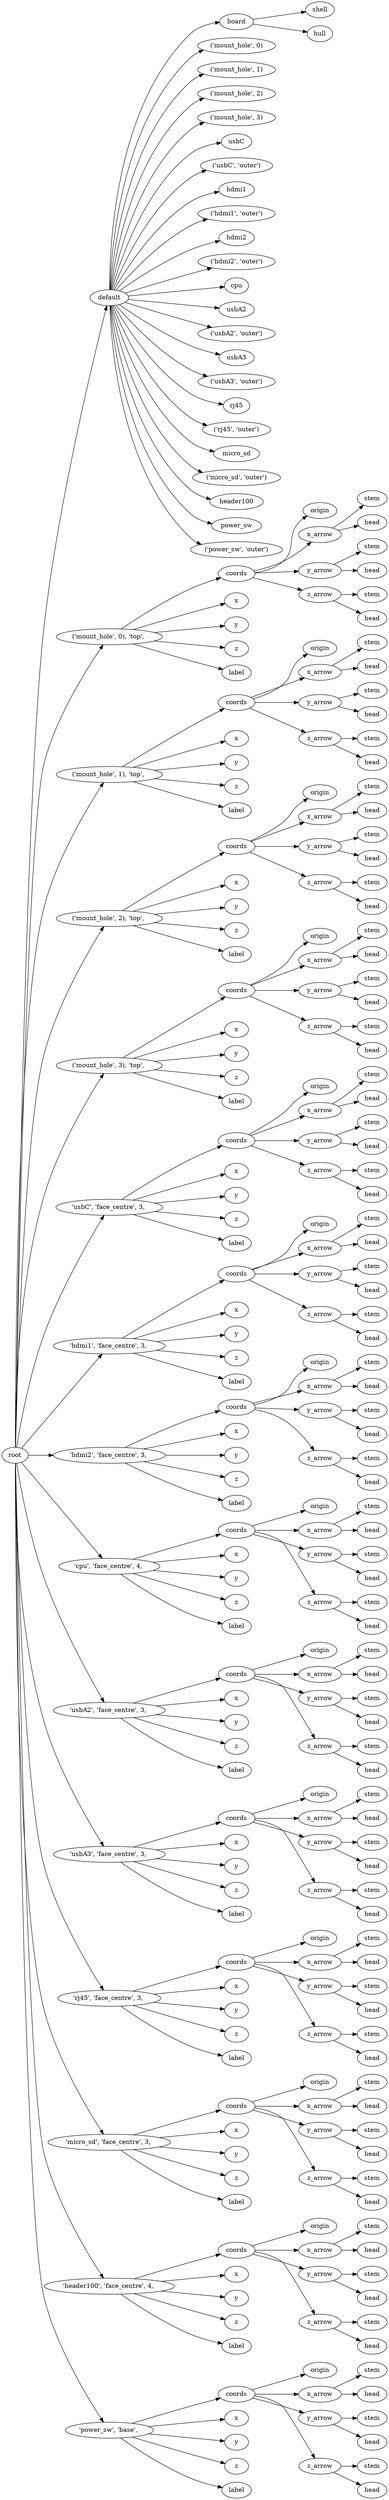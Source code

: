 digraph default {
	graph [rankdir=LR]
	root_1 [label=root href="javascript:s=&quot;\(\)\nNone&quot;; console.log(s); alert(s);"]
	default_2 [label=default href="javascript:s=&quot;\(&#x27;default&#x27;,\)\nRaspberryPi5Outline&quot;; console.log(s); alert(s);" tooltip=RaspberryPi5Outline]
	board_3 [label=board href="javascript:s=&quot;\(&#x27;default&#x27;,\ &#x27;board&#x27;\)\nBoxSideBevels&quot;; console.log(s); alert(s);" tooltip=BoxSideBevels]
	shell_4 [label=shell href="javascript:s=&quot;\(&#x27;default&#x27;,\ &#x27;board&#x27;,\ &#x27;shell&#x27;\)\nBox&quot;; console.log(s); alert(s);" tooltip=Box]
	hull_5 [label=hull href="javascript:s=&quot;\(&#x27;default&#x27;,\ &#x27;board&#x27;,\ &#x27;hull&#x27;\)\nLinearExtrude&quot;; console.log(s); alert(s);" tooltip=LinearExtrude]
	mount_hole_6 [label="\('mount_hole',\ 0\)" href="javascript:s=&quot;\(&#x27;default&#x27;,\ \(&#x27;mount_hole&#x27;,\ 0\)\)\nCylinder&quot;; console.log(s); alert(s);" tooltip=Cylinder]
	mount_hole_7 [label="\('mount_hole',\ 1\)" href="javascript:s=&quot;\(&#x27;default&#x27;,\ \(&#x27;mount_hole&#x27;,\ 1\)\)\nCylinder&quot;; console.log(s); alert(s);" tooltip=Cylinder]
	mount_hole_8 [label="\('mount_hole',\ 2\)" href="javascript:s=&quot;\(&#x27;default&#x27;,\ \(&#x27;mount_hole&#x27;,\ 2\)\)\nCylinder&quot;; console.log(s); alert(s);" tooltip=Cylinder]
	mount_hole_9 [label="\('mount_hole',\ 3\)" href="javascript:s=&quot;\(&#x27;default&#x27;,\ \(&#x27;mount_hole&#x27;,\ 3\)\)\nCylinder&quot;; console.log(s); alert(s);" tooltip=Cylinder]
	usbC_10 [label=usbC href="javascript:s=&quot;\(&#x27;default&#x27;,\ &#x27;usbC&#x27;\)\nBox&quot;; console.log(s); alert(s);" tooltip=Box]
	usbC_11 [label="\('usbC',\ 'outer'\)" href="javascript:s=&quot;\(&#x27;default&#x27;,\ \(&#x27;usbC&#x27;,\ &#x27;outer&#x27;\)\)\nBox&quot;; console.log(s); alert(s);" tooltip=Box]
	hdmi1_12 [label=hdmi1 href="javascript:s=&quot;\(&#x27;default&#x27;,\ &#x27;hdmi1&#x27;\)\nBox&quot;; console.log(s); alert(s);" tooltip=Box]
	hdmi1_13 [label="\('hdmi1',\ 'outer'\)" href="javascript:s=&quot;\(&#x27;default&#x27;,\ \(&#x27;hdmi1&#x27;,\ &#x27;outer&#x27;\)\)\nBox&quot;; console.log(s); alert(s);" tooltip=Box]
	hdmi2_14 [label=hdmi2 href="javascript:s=&quot;\(&#x27;default&#x27;,\ &#x27;hdmi2&#x27;\)\nBox&quot;; console.log(s); alert(s);" tooltip=Box]
	hdmi2_15 [label="\('hdmi2',\ 'outer'\)" href="javascript:s=&quot;\(&#x27;default&#x27;,\ \(&#x27;hdmi2&#x27;,\ &#x27;outer&#x27;\)\)\nBox&quot;; console.log(s); alert(s);" tooltip=Box]
	cpu_16 [label=cpu href="javascript:s=&quot;\(&#x27;default&#x27;,\ &#x27;cpu&#x27;\)\nBox&quot;; console.log(s); alert(s);" tooltip=Box]
	usbA2_17 [label=usbA2 href="javascript:s=&quot;\(&#x27;default&#x27;,\ &#x27;usbA2&#x27;\)\nBox&quot;; console.log(s); alert(s);" tooltip=Box]
	usbA2_18 [label="\('usbA2',\ 'outer'\)" href="javascript:s=&quot;\(&#x27;default&#x27;,\ \(&#x27;usbA2&#x27;,\ &#x27;outer&#x27;\)\)\nBox&quot;; console.log(s); alert(s);" tooltip=Box]
	usbA3_19 [label=usbA3 href="javascript:s=&quot;\(&#x27;default&#x27;,\ &#x27;usbA3&#x27;\)\nBox&quot;; console.log(s); alert(s);" tooltip=Box]
	usbA3_20 [label="\('usbA3',\ 'outer'\)" href="javascript:s=&quot;\(&#x27;default&#x27;,\ \(&#x27;usbA3&#x27;,\ &#x27;outer&#x27;\)\)\nBox&quot;; console.log(s); alert(s);" tooltip=Box]
	rj45_21 [label=rj45 href="javascript:s=&quot;\(&#x27;default&#x27;,\ &#x27;rj45&#x27;\)\nBox&quot;; console.log(s); alert(s);" tooltip=Box]
	rj45_22 [label="\('rj45',\ 'outer'\)" href="javascript:s=&quot;\(&#x27;default&#x27;,\ \(&#x27;rj45&#x27;,\ &#x27;outer&#x27;\)\)\nBox&quot;; console.log(s); alert(s);" tooltip=Box]
	micro_sd_23 [label=micro_sd href="javascript:s=&quot;\(&#x27;default&#x27;,\ &#x27;micro_sd&#x27;\)\nBox&quot;; console.log(s); alert(s);" tooltip=Box]
	micro_sd_24 [label="\('micro_sd',\ 'outer'\)" href="javascript:s=&quot;\(&#x27;default&#x27;,\ \(&#x27;micro_sd&#x27;,\ &#x27;outer&#x27;\)\)\nBox&quot;; console.log(s); alert(s);" tooltip=Box]
	header100_25 [label=header100 href="javascript:s=&quot;\(&#x27;default&#x27;,\ &#x27;header100&#x27;\)\nBox&quot;; console.log(s); alert(s);" tooltip=Box]
	power_sw_26 [label=power_sw href="javascript:s=&quot;\(&#x27;default&#x27;,\ &#x27;power_sw&#x27;\)\nCylinder&quot;; console.log(s); alert(s);" tooltip=Cylinder]
	power_sw_27 [label="\('power_sw',\ 'outer'\)" href="javascript:s=&quot;\(&#x27;default&#x27;,\ \(&#x27;power_sw&#x27;,\ &#x27;outer&#x27;\)\)\nCylinder&quot;; console.log(s); alert(s);" tooltip=Cylinder]
	28 [label="\('mount_hole',\ 0\),\ 'top',\ " href="javascript:s=&quot;\(&quot;\(&#x27;mount_hole&#x27;,\ 0\),\ &#x27;top&#x27;,\ &quot;,\)\nAnnotatedCoordinates&quot;; console.log(s); alert(s);" tooltip=AnnotatedCoordinates]
	coords_29 [label=coords href="javascript:s=&quot;\(&quot;\(&#x27;mount_hole&#x27;,\ 0\),\ &#x27;top&#x27;,\ &quot;,\ &#x27;coords&#x27;\)\nCoordinates&quot;; console.log(s); alert(s);" tooltip=Coordinates]
	origin_30 [label=origin href="javascript:s=&quot;\(&quot;\(&#x27;mount_hole&#x27;,\ 0\),\ &#x27;top&#x27;,\ &quot;,\ &#x27;coords&#x27;,\ &#x27;origin&#x27;\)\nCoordinatesCage&quot;; console.log(s); alert(s);" tooltip=CoordinatesCage]
	x_arrow_31 [label=x_arrow href="javascript:s=&quot;\(&quot;\(&#x27;mount_hole&#x27;,\ 0\),\ &#x27;top&#x27;,\ &quot;,\ &#x27;coords&#x27;,\ &#x27;x_arrow&#x27;\)\nArrow&quot;; console.log(s); alert(s);" tooltip=Arrow]
	stem_32 [label=stem href="javascript:s=&quot;\(&quot;\(&#x27;mount_hole&#x27;,\ 0\),\ &#x27;top&#x27;,\ &quot;,\ &#x27;coords&#x27;,\ &#x27;x_arrow&#x27;,\ &#x27;stem&#x27;\)\nCone&quot;; console.log(s); alert(s);" tooltip=Cone]
	head_33 [label=head href="javascript:s=&quot;\(&quot;\(&#x27;mount_hole&#x27;,\ 0\),\ &#x27;top&#x27;,\ &quot;,\ &#x27;coords&#x27;,\ &#x27;x_arrow&#x27;,\ &#x27;head&#x27;\)\nCone&quot;; console.log(s); alert(s);" tooltip=Cone]
	y_arrow_34 [label=y_arrow href="javascript:s=&quot;\(&quot;\(&#x27;mount_hole&#x27;,\ 0\),\ &#x27;top&#x27;,\ &quot;,\ &#x27;coords&#x27;,\ &#x27;y_arrow&#x27;\)\nArrow&quot;; console.log(s); alert(s);" tooltip=Arrow]
	stem_35 [label=stem href="javascript:s=&quot;\(&quot;\(&#x27;mount_hole&#x27;,\ 0\),\ &#x27;top&#x27;,\ &quot;,\ &#x27;coords&#x27;,\ &#x27;y_arrow&#x27;,\ &#x27;stem&#x27;\)\nCone&quot;; console.log(s); alert(s);" tooltip=Cone]
	head_36 [label=head href="javascript:s=&quot;\(&quot;\(&#x27;mount_hole&#x27;,\ 0\),\ &#x27;top&#x27;,\ &quot;,\ &#x27;coords&#x27;,\ &#x27;y_arrow&#x27;,\ &#x27;head&#x27;\)\nCone&quot;; console.log(s); alert(s);" tooltip=Cone]
	z_arrow_37 [label=z_arrow href="javascript:s=&quot;\(&quot;\(&#x27;mount_hole&#x27;,\ 0\),\ &#x27;top&#x27;,\ &quot;,\ &#x27;coords&#x27;,\ &#x27;z_arrow&#x27;\)\nArrow&quot;; console.log(s); alert(s);" tooltip=Arrow]
	stem_38 [label=stem href="javascript:s=&quot;\(&quot;\(&#x27;mount_hole&#x27;,\ 0\),\ &#x27;top&#x27;,\ &quot;,\ &#x27;coords&#x27;,\ &#x27;z_arrow&#x27;,\ &#x27;stem&#x27;\)\nCone&quot;; console.log(s); alert(s);" tooltip=Cone]
	head_39 [label=head href="javascript:s=&quot;\(&quot;\(&#x27;mount_hole&#x27;,\ 0\),\ &#x27;top&#x27;,\ &quot;,\ &#x27;coords&#x27;,\ &#x27;z_arrow&#x27;,\ &#x27;head&#x27;\)\nCone&quot;; console.log(s); alert(s);" tooltip=Cone]
	x_40 [label=x href="javascript:s=&quot;\(&quot;\(&#x27;mount_hole&#x27;,\ 0\),\ &#x27;top&#x27;,\ &quot;,\ &#x27;x&#x27;\)\nText&quot;; console.log(s); alert(s);" tooltip=Text]
	y_41 [label=y href="javascript:s=&quot;\(&quot;\(&#x27;mount_hole&#x27;,\ 0\),\ &#x27;top&#x27;,\ &quot;,\ &#x27;y&#x27;\)\nText&quot;; console.log(s); alert(s);" tooltip=Text]
	z_42 [label=z href="javascript:s=&quot;\(&quot;\(&#x27;mount_hole&#x27;,\ 0\),\ &#x27;top&#x27;,\ &quot;,\ &#x27;z&#x27;\)\nText&quot;; console.log(s); alert(s);" tooltip=Text]
	label_43 [label=label href="javascript:s=&quot;\(&quot;\(&#x27;mount_hole&#x27;,\ 0\),\ &#x27;top&#x27;,\ &quot;,\ &#x27;label&#x27;\)\nText&quot;; console.log(s); alert(s);" tooltip=Text]
	44 [label="\('mount_hole',\ 1\),\ 'top',\ " href="javascript:s=&quot;\(&quot;\(&#x27;mount_hole&#x27;,\ 1\),\ &#x27;top&#x27;,\ &quot;,\)\nAnnotatedCoordinates&quot;; console.log(s); alert(s);" tooltip=AnnotatedCoordinates]
	coords_45 [label=coords href="javascript:s=&quot;\(&quot;\(&#x27;mount_hole&#x27;,\ 1\),\ &#x27;top&#x27;,\ &quot;,\ &#x27;coords&#x27;\)\nCoordinates&quot;; console.log(s); alert(s);" tooltip=Coordinates]
	origin_46 [label=origin href="javascript:s=&quot;\(&quot;\(&#x27;mount_hole&#x27;,\ 1\),\ &#x27;top&#x27;,\ &quot;,\ &#x27;coords&#x27;,\ &#x27;origin&#x27;\)\nCoordinatesCage&quot;; console.log(s); alert(s);" tooltip=CoordinatesCage]
	x_arrow_47 [label=x_arrow href="javascript:s=&quot;\(&quot;\(&#x27;mount_hole&#x27;,\ 1\),\ &#x27;top&#x27;,\ &quot;,\ &#x27;coords&#x27;,\ &#x27;x_arrow&#x27;\)\nArrow&quot;; console.log(s); alert(s);" tooltip=Arrow]
	stem_48 [label=stem href="javascript:s=&quot;\(&quot;\(&#x27;mount_hole&#x27;,\ 1\),\ &#x27;top&#x27;,\ &quot;,\ &#x27;coords&#x27;,\ &#x27;x_arrow&#x27;,\ &#x27;stem&#x27;\)\nCone&quot;; console.log(s); alert(s);" tooltip=Cone]
	head_49 [label=head href="javascript:s=&quot;\(&quot;\(&#x27;mount_hole&#x27;,\ 1\),\ &#x27;top&#x27;,\ &quot;,\ &#x27;coords&#x27;,\ &#x27;x_arrow&#x27;,\ &#x27;head&#x27;\)\nCone&quot;; console.log(s); alert(s);" tooltip=Cone]
	y_arrow_50 [label=y_arrow href="javascript:s=&quot;\(&quot;\(&#x27;mount_hole&#x27;,\ 1\),\ &#x27;top&#x27;,\ &quot;,\ &#x27;coords&#x27;,\ &#x27;y_arrow&#x27;\)\nArrow&quot;; console.log(s); alert(s);" tooltip=Arrow]
	stem_51 [label=stem href="javascript:s=&quot;\(&quot;\(&#x27;mount_hole&#x27;,\ 1\),\ &#x27;top&#x27;,\ &quot;,\ &#x27;coords&#x27;,\ &#x27;y_arrow&#x27;,\ &#x27;stem&#x27;\)\nCone&quot;; console.log(s); alert(s);" tooltip=Cone]
	head_52 [label=head href="javascript:s=&quot;\(&quot;\(&#x27;mount_hole&#x27;,\ 1\),\ &#x27;top&#x27;,\ &quot;,\ &#x27;coords&#x27;,\ &#x27;y_arrow&#x27;,\ &#x27;head&#x27;\)\nCone&quot;; console.log(s); alert(s);" tooltip=Cone]
	z_arrow_53 [label=z_arrow href="javascript:s=&quot;\(&quot;\(&#x27;mount_hole&#x27;,\ 1\),\ &#x27;top&#x27;,\ &quot;,\ &#x27;coords&#x27;,\ &#x27;z_arrow&#x27;\)\nArrow&quot;; console.log(s); alert(s);" tooltip=Arrow]
	stem_54 [label=stem href="javascript:s=&quot;\(&quot;\(&#x27;mount_hole&#x27;,\ 1\),\ &#x27;top&#x27;,\ &quot;,\ &#x27;coords&#x27;,\ &#x27;z_arrow&#x27;,\ &#x27;stem&#x27;\)\nCone&quot;; console.log(s); alert(s);" tooltip=Cone]
	head_55 [label=head href="javascript:s=&quot;\(&quot;\(&#x27;mount_hole&#x27;,\ 1\),\ &#x27;top&#x27;,\ &quot;,\ &#x27;coords&#x27;,\ &#x27;z_arrow&#x27;,\ &#x27;head&#x27;\)\nCone&quot;; console.log(s); alert(s);" tooltip=Cone]
	x_56 [label=x href="javascript:s=&quot;\(&quot;\(&#x27;mount_hole&#x27;,\ 1\),\ &#x27;top&#x27;,\ &quot;,\ &#x27;x&#x27;\)\nText&quot;; console.log(s); alert(s);" tooltip=Text]
	y_57 [label=y href="javascript:s=&quot;\(&quot;\(&#x27;mount_hole&#x27;,\ 1\),\ &#x27;top&#x27;,\ &quot;,\ &#x27;y&#x27;\)\nText&quot;; console.log(s); alert(s);" tooltip=Text]
	z_58 [label=z href="javascript:s=&quot;\(&quot;\(&#x27;mount_hole&#x27;,\ 1\),\ &#x27;top&#x27;,\ &quot;,\ &#x27;z&#x27;\)\nText&quot;; console.log(s); alert(s);" tooltip=Text]
	label_59 [label=label href="javascript:s=&quot;\(&quot;\(&#x27;mount_hole&#x27;,\ 1\),\ &#x27;top&#x27;,\ &quot;,\ &#x27;label&#x27;\)\nText&quot;; console.log(s); alert(s);" tooltip=Text]
	60 [label="\('mount_hole',\ 2\),\ 'top',\ " href="javascript:s=&quot;\(&quot;\(&#x27;mount_hole&#x27;,\ 2\),\ &#x27;top&#x27;,\ &quot;,\)\nAnnotatedCoordinates&quot;; console.log(s); alert(s);" tooltip=AnnotatedCoordinates]
	coords_61 [label=coords href="javascript:s=&quot;\(&quot;\(&#x27;mount_hole&#x27;,\ 2\),\ &#x27;top&#x27;,\ &quot;,\ &#x27;coords&#x27;\)\nCoordinates&quot;; console.log(s); alert(s);" tooltip=Coordinates]
	origin_62 [label=origin href="javascript:s=&quot;\(&quot;\(&#x27;mount_hole&#x27;,\ 2\),\ &#x27;top&#x27;,\ &quot;,\ &#x27;coords&#x27;,\ &#x27;origin&#x27;\)\nCoordinatesCage&quot;; console.log(s); alert(s);" tooltip=CoordinatesCage]
	x_arrow_63 [label=x_arrow href="javascript:s=&quot;\(&quot;\(&#x27;mount_hole&#x27;,\ 2\),\ &#x27;top&#x27;,\ &quot;,\ &#x27;coords&#x27;,\ &#x27;x_arrow&#x27;\)\nArrow&quot;; console.log(s); alert(s);" tooltip=Arrow]
	stem_64 [label=stem href="javascript:s=&quot;\(&quot;\(&#x27;mount_hole&#x27;,\ 2\),\ &#x27;top&#x27;,\ &quot;,\ &#x27;coords&#x27;,\ &#x27;x_arrow&#x27;,\ &#x27;stem&#x27;\)\nCone&quot;; console.log(s); alert(s);" tooltip=Cone]
	head_65 [label=head href="javascript:s=&quot;\(&quot;\(&#x27;mount_hole&#x27;,\ 2\),\ &#x27;top&#x27;,\ &quot;,\ &#x27;coords&#x27;,\ &#x27;x_arrow&#x27;,\ &#x27;head&#x27;\)\nCone&quot;; console.log(s); alert(s);" tooltip=Cone]
	y_arrow_66 [label=y_arrow href="javascript:s=&quot;\(&quot;\(&#x27;mount_hole&#x27;,\ 2\),\ &#x27;top&#x27;,\ &quot;,\ &#x27;coords&#x27;,\ &#x27;y_arrow&#x27;\)\nArrow&quot;; console.log(s); alert(s);" tooltip=Arrow]
	stem_67 [label=stem href="javascript:s=&quot;\(&quot;\(&#x27;mount_hole&#x27;,\ 2\),\ &#x27;top&#x27;,\ &quot;,\ &#x27;coords&#x27;,\ &#x27;y_arrow&#x27;,\ &#x27;stem&#x27;\)\nCone&quot;; console.log(s); alert(s);" tooltip=Cone]
	head_68 [label=head href="javascript:s=&quot;\(&quot;\(&#x27;mount_hole&#x27;,\ 2\),\ &#x27;top&#x27;,\ &quot;,\ &#x27;coords&#x27;,\ &#x27;y_arrow&#x27;,\ &#x27;head&#x27;\)\nCone&quot;; console.log(s); alert(s);" tooltip=Cone]
	z_arrow_69 [label=z_arrow href="javascript:s=&quot;\(&quot;\(&#x27;mount_hole&#x27;,\ 2\),\ &#x27;top&#x27;,\ &quot;,\ &#x27;coords&#x27;,\ &#x27;z_arrow&#x27;\)\nArrow&quot;; console.log(s); alert(s);" tooltip=Arrow]
	stem_70 [label=stem href="javascript:s=&quot;\(&quot;\(&#x27;mount_hole&#x27;,\ 2\),\ &#x27;top&#x27;,\ &quot;,\ &#x27;coords&#x27;,\ &#x27;z_arrow&#x27;,\ &#x27;stem&#x27;\)\nCone&quot;; console.log(s); alert(s);" tooltip=Cone]
	head_71 [label=head href="javascript:s=&quot;\(&quot;\(&#x27;mount_hole&#x27;,\ 2\),\ &#x27;top&#x27;,\ &quot;,\ &#x27;coords&#x27;,\ &#x27;z_arrow&#x27;,\ &#x27;head&#x27;\)\nCone&quot;; console.log(s); alert(s);" tooltip=Cone]
	x_72 [label=x href="javascript:s=&quot;\(&quot;\(&#x27;mount_hole&#x27;,\ 2\),\ &#x27;top&#x27;,\ &quot;,\ &#x27;x&#x27;\)\nText&quot;; console.log(s); alert(s);" tooltip=Text]
	y_73 [label=y href="javascript:s=&quot;\(&quot;\(&#x27;mount_hole&#x27;,\ 2\),\ &#x27;top&#x27;,\ &quot;,\ &#x27;y&#x27;\)\nText&quot;; console.log(s); alert(s);" tooltip=Text]
	z_74 [label=z href="javascript:s=&quot;\(&quot;\(&#x27;mount_hole&#x27;,\ 2\),\ &#x27;top&#x27;,\ &quot;,\ &#x27;z&#x27;\)\nText&quot;; console.log(s); alert(s);" tooltip=Text]
	label_75 [label=label href="javascript:s=&quot;\(&quot;\(&#x27;mount_hole&#x27;,\ 2\),\ &#x27;top&#x27;,\ &quot;,\ &#x27;label&#x27;\)\nText&quot;; console.log(s); alert(s);" tooltip=Text]
	76 [label="\('mount_hole',\ 3\),\ 'top',\ " href="javascript:s=&quot;\(&quot;\(&#x27;mount_hole&#x27;,\ 3\),\ &#x27;top&#x27;,\ &quot;,\)\nAnnotatedCoordinates&quot;; console.log(s); alert(s);" tooltip=AnnotatedCoordinates]
	coords_77 [label=coords href="javascript:s=&quot;\(&quot;\(&#x27;mount_hole&#x27;,\ 3\),\ &#x27;top&#x27;,\ &quot;,\ &#x27;coords&#x27;\)\nCoordinates&quot;; console.log(s); alert(s);" tooltip=Coordinates]
	origin_78 [label=origin href="javascript:s=&quot;\(&quot;\(&#x27;mount_hole&#x27;,\ 3\),\ &#x27;top&#x27;,\ &quot;,\ &#x27;coords&#x27;,\ &#x27;origin&#x27;\)\nCoordinatesCage&quot;; console.log(s); alert(s);" tooltip=CoordinatesCage]
	x_arrow_79 [label=x_arrow href="javascript:s=&quot;\(&quot;\(&#x27;mount_hole&#x27;,\ 3\),\ &#x27;top&#x27;,\ &quot;,\ &#x27;coords&#x27;,\ &#x27;x_arrow&#x27;\)\nArrow&quot;; console.log(s); alert(s);" tooltip=Arrow]
	stem_80 [label=stem href="javascript:s=&quot;\(&quot;\(&#x27;mount_hole&#x27;,\ 3\),\ &#x27;top&#x27;,\ &quot;,\ &#x27;coords&#x27;,\ &#x27;x_arrow&#x27;,\ &#x27;stem&#x27;\)\nCone&quot;; console.log(s); alert(s);" tooltip=Cone]
	head_81 [label=head href="javascript:s=&quot;\(&quot;\(&#x27;mount_hole&#x27;,\ 3\),\ &#x27;top&#x27;,\ &quot;,\ &#x27;coords&#x27;,\ &#x27;x_arrow&#x27;,\ &#x27;head&#x27;\)\nCone&quot;; console.log(s); alert(s);" tooltip=Cone]
	y_arrow_82 [label=y_arrow href="javascript:s=&quot;\(&quot;\(&#x27;mount_hole&#x27;,\ 3\),\ &#x27;top&#x27;,\ &quot;,\ &#x27;coords&#x27;,\ &#x27;y_arrow&#x27;\)\nArrow&quot;; console.log(s); alert(s);" tooltip=Arrow]
	stem_83 [label=stem href="javascript:s=&quot;\(&quot;\(&#x27;mount_hole&#x27;,\ 3\),\ &#x27;top&#x27;,\ &quot;,\ &#x27;coords&#x27;,\ &#x27;y_arrow&#x27;,\ &#x27;stem&#x27;\)\nCone&quot;; console.log(s); alert(s);" tooltip=Cone]
	head_84 [label=head href="javascript:s=&quot;\(&quot;\(&#x27;mount_hole&#x27;,\ 3\),\ &#x27;top&#x27;,\ &quot;,\ &#x27;coords&#x27;,\ &#x27;y_arrow&#x27;,\ &#x27;head&#x27;\)\nCone&quot;; console.log(s); alert(s);" tooltip=Cone]
	z_arrow_85 [label=z_arrow href="javascript:s=&quot;\(&quot;\(&#x27;mount_hole&#x27;,\ 3\),\ &#x27;top&#x27;,\ &quot;,\ &#x27;coords&#x27;,\ &#x27;z_arrow&#x27;\)\nArrow&quot;; console.log(s); alert(s);" tooltip=Arrow]
	stem_86 [label=stem href="javascript:s=&quot;\(&quot;\(&#x27;mount_hole&#x27;,\ 3\),\ &#x27;top&#x27;,\ &quot;,\ &#x27;coords&#x27;,\ &#x27;z_arrow&#x27;,\ &#x27;stem&#x27;\)\nCone&quot;; console.log(s); alert(s);" tooltip=Cone]
	head_87 [label=head href="javascript:s=&quot;\(&quot;\(&#x27;mount_hole&#x27;,\ 3\),\ &#x27;top&#x27;,\ &quot;,\ &#x27;coords&#x27;,\ &#x27;z_arrow&#x27;,\ &#x27;head&#x27;\)\nCone&quot;; console.log(s); alert(s);" tooltip=Cone]
	x_88 [label=x href="javascript:s=&quot;\(&quot;\(&#x27;mount_hole&#x27;,\ 3\),\ &#x27;top&#x27;,\ &quot;,\ &#x27;x&#x27;\)\nText&quot;; console.log(s); alert(s);" tooltip=Text]
	y_89 [label=y href="javascript:s=&quot;\(&quot;\(&#x27;mount_hole&#x27;,\ 3\),\ &#x27;top&#x27;,\ &quot;,\ &#x27;y&#x27;\)\nText&quot;; console.log(s); alert(s);" tooltip=Text]
	z_90 [label=z href="javascript:s=&quot;\(&quot;\(&#x27;mount_hole&#x27;,\ 3\),\ &#x27;top&#x27;,\ &quot;,\ &#x27;z&#x27;\)\nText&quot;; console.log(s); alert(s);" tooltip=Text]
	label_91 [label=label href="javascript:s=&quot;\(&quot;\(&#x27;mount_hole&#x27;,\ 3\),\ &#x27;top&#x27;,\ &quot;,\ &#x27;label&#x27;\)\nText&quot;; console.log(s); alert(s);" tooltip=Text]
	92 [label="'usbC',\ 'face_centre',\ 3,\ " href="javascript:s=&quot;\(&quot;&#x27;usbC&#x27;,\ &#x27;face_centre&#x27;,\ 3,\ &quot;,\)\nAnnotatedCoordinates&quot;; console.log(s); alert(s);" tooltip=AnnotatedCoordinates]
	coords_93 [label=coords href="javascript:s=&quot;\(&quot;&#x27;usbC&#x27;,\ &#x27;face_centre&#x27;,\ 3,\ &quot;,\ &#x27;coords&#x27;\)\nCoordinates&quot;; console.log(s); alert(s);" tooltip=Coordinates]
	origin_94 [label=origin href="javascript:s=&quot;\(&quot;&#x27;usbC&#x27;,\ &#x27;face_centre&#x27;,\ 3,\ &quot;,\ &#x27;coords&#x27;,\ &#x27;origin&#x27;\)\nCoordinatesCage&quot;; console.log(s); alert(s);" tooltip=CoordinatesCage]
	x_arrow_95 [label=x_arrow href="javascript:s=&quot;\(&quot;&#x27;usbC&#x27;,\ &#x27;face_centre&#x27;,\ 3,\ &quot;,\ &#x27;coords&#x27;,\ &#x27;x_arrow&#x27;\)\nArrow&quot;; console.log(s); alert(s);" tooltip=Arrow]
	stem_96 [label=stem href="javascript:s=&quot;\(&quot;&#x27;usbC&#x27;,\ &#x27;face_centre&#x27;,\ 3,\ &quot;,\ &#x27;coords&#x27;,\ &#x27;x_arrow&#x27;,\ &#x27;stem&#x27;\)\nCone&quot;; console.log(s); alert(s);" tooltip=Cone]
	head_97 [label=head href="javascript:s=&quot;\(&quot;&#x27;usbC&#x27;,\ &#x27;face_centre&#x27;,\ 3,\ &quot;,\ &#x27;coords&#x27;,\ &#x27;x_arrow&#x27;,\ &#x27;head&#x27;\)\nCone&quot;; console.log(s); alert(s);" tooltip=Cone]
	y_arrow_98 [label=y_arrow href="javascript:s=&quot;\(&quot;&#x27;usbC&#x27;,\ &#x27;face_centre&#x27;,\ 3,\ &quot;,\ &#x27;coords&#x27;,\ &#x27;y_arrow&#x27;\)\nArrow&quot;; console.log(s); alert(s);" tooltip=Arrow]
	stem_99 [label=stem href="javascript:s=&quot;\(&quot;&#x27;usbC&#x27;,\ &#x27;face_centre&#x27;,\ 3,\ &quot;,\ &#x27;coords&#x27;,\ &#x27;y_arrow&#x27;,\ &#x27;stem&#x27;\)\nCone&quot;; console.log(s); alert(s);" tooltip=Cone]
	head_100 [label=head href="javascript:s=&quot;\(&quot;&#x27;usbC&#x27;,\ &#x27;face_centre&#x27;,\ 3,\ &quot;,\ &#x27;coords&#x27;,\ &#x27;y_arrow&#x27;,\ &#x27;head&#x27;\)\nCone&quot;; console.log(s); alert(s);" tooltip=Cone]
	z_arrow_101 [label=z_arrow href="javascript:s=&quot;\(&quot;&#x27;usbC&#x27;,\ &#x27;face_centre&#x27;,\ 3,\ &quot;,\ &#x27;coords&#x27;,\ &#x27;z_arrow&#x27;\)\nArrow&quot;; console.log(s); alert(s);" tooltip=Arrow]
	stem_102 [label=stem href="javascript:s=&quot;\(&quot;&#x27;usbC&#x27;,\ &#x27;face_centre&#x27;,\ 3,\ &quot;,\ &#x27;coords&#x27;,\ &#x27;z_arrow&#x27;,\ &#x27;stem&#x27;\)\nCone&quot;; console.log(s); alert(s);" tooltip=Cone]
	head_103 [label=head href="javascript:s=&quot;\(&quot;&#x27;usbC&#x27;,\ &#x27;face_centre&#x27;,\ 3,\ &quot;,\ &#x27;coords&#x27;,\ &#x27;z_arrow&#x27;,\ &#x27;head&#x27;\)\nCone&quot;; console.log(s); alert(s);" tooltip=Cone]
	x_104 [label=x href="javascript:s=&quot;\(&quot;&#x27;usbC&#x27;,\ &#x27;face_centre&#x27;,\ 3,\ &quot;,\ &#x27;x&#x27;\)\nText&quot;; console.log(s); alert(s);" tooltip=Text]
	y_105 [label=y href="javascript:s=&quot;\(&quot;&#x27;usbC&#x27;,\ &#x27;face_centre&#x27;,\ 3,\ &quot;,\ &#x27;y&#x27;\)\nText&quot;; console.log(s); alert(s);" tooltip=Text]
	z_106 [label=z href="javascript:s=&quot;\(&quot;&#x27;usbC&#x27;,\ &#x27;face_centre&#x27;,\ 3,\ &quot;,\ &#x27;z&#x27;\)\nText&quot;; console.log(s); alert(s);" tooltip=Text]
	label_107 [label=label href="javascript:s=&quot;\(&quot;&#x27;usbC&#x27;,\ &#x27;face_centre&#x27;,\ 3,\ &quot;,\ &#x27;label&#x27;\)\nText&quot;; console.log(s); alert(s);" tooltip=Text]
	108 [label="'hdmi1',\ 'face_centre',\ 3,\ " href="javascript:s=&quot;\(&quot;&#x27;hdmi1&#x27;,\ &#x27;face_centre&#x27;,\ 3,\ &quot;,\)\nAnnotatedCoordinates&quot;; console.log(s); alert(s);" tooltip=AnnotatedCoordinates]
	coords_109 [label=coords href="javascript:s=&quot;\(&quot;&#x27;hdmi1&#x27;,\ &#x27;face_centre&#x27;,\ 3,\ &quot;,\ &#x27;coords&#x27;\)\nCoordinates&quot;; console.log(s); alert(s);" tooltip=Coordinates]
	origin_110 [label=origin href="javascript:s=&quot;\(&quot;&#x27;hdmi1&#x27;,\ &#x27;face_centre&#x27;,\ 3,\ &quot;,\ &#x27;coords&#x27;,\ &#x27;origin&#x27;\)\nCoordinatesCage&quot;; console.log(s); alert(s);" tooltip=CoordinatesCage]
	x_arrow_111 [label=x_arrow href="javascript:s=&quot;\(&quot;&#x27;hdmi1&#x27;,\ &#x27;face_centre&#x27;,\ 3,\ &quot;,\ &#x27;coords&#x27;,\ &#x27;x_arrow&#x27;\)\nArrow&quot;; console.log(s); alert(s);" tooltip=Arrow]
	stem_112 [label=stem href="javascript:s=&quot;\(&quot;&#x27;hdmi1&#x27;,\ &#x27;face_centre&#x27;,\ 3,\ &quot;,\ &#x27;coords&#x27;,\ &#x27;x_arrow&#x27;,\ &#x27;stem&#x27;\)\nCone&quot;; console.log(s); alert(s);" tooltip=Cone]
	head_113 [label=head href="javascript:s=&quot;\(&quot;&#x27;hdmi1&#x27;,\ &#x27;face_centre&#x27;,\ 3,\ &quot;,\ &#x27;coords&#x27;,\ &#x27;x_arrow&#x27;,\ &#x27;head&#x27;\)\nCone&quot;; console.log(s); alert(s);" tooltip=Cone]
	y_arrow_114 [label=y_arrow href="javascript:s=&quot;\(&quot;&#x27;hdmi1&#x27;,\ &#x27;face_centre&#x27;,\ 3,\ &quot;,\ &#x27;coords&#x27;,\ &#x27;y_arrow&#x27;\)\nArrow&quot;; console.log(s); alert(s);" tooltip=Arrow]
	stem_115 [label=stem href="javascript:s=&quot;\(&quot;&#x27;hdmi1&#x27;,\ &#x27;face_centre&#x27;,\ 3,\ &quot;,\ &#x27;coords&#x27;,\ &#x27;y_arrow&#x27;,\ &#x27;stem&#x27;\)\nCone&quot;; console.log(s); alert(s);" tooltip=Cone]
	head_116 [label=head href="javascript:s=&quot;\(&quot;&#x27;hdmi1&#x27;,\ &#x27;face_centre&#x27;,\ 3,\ &quot;,\ &#x27;coords&#x27;,\ &#x27;y_arrow&#x27;,\ &#x27;head&#x27;\)\nCone&quot;; console.log(s); alert(s);" tooltip=Cone]
	z_arrow_117 [label=z_arrow href="javascript:s=&quot;\(&quot;&#x27;hdmi1&#x27;,\ &#x27;face_centre&#x27;,\ 3,\ &quot;,\ &#x27;coords&#x27;,\ &#x27;z_arrow&#x27;\)\nArrow&quot;; console.log(s); alert(s);" tooltip=Arrow]
	stem_118 [label=stem href="javascript:s=&quot;\(&quot;&#x27;hdmi1&#x27;,\ &#x27;face_centre&#x27;,\ 3,\ &quot;,\ &#x27;coords&#x27;,\ &#x27;z_arrow&#x27;,\ &#x27;stem&#x27;\)\nCone&quot;; console.log(s); alert(s);" tooltip=Cone]
	head_119 [label=head href="javascript:s=&quot;\(&quot;&#x27;hdmi1&#x27;,\ &#x27;face_centre&#x27;,\ 3,\ &quot;,\ &#x27;coords&#x27;,\ &#x27;z_arrow&#x27;,\ &#x27;head&#x27;\)\nCone&quot;; console.log(s); alert(s);" tooltip=Cone]
	x_120 [label=x href="javascript:s=&quot;\(&quot;&#x27;hdmi1&#x27;,\ &#x27;face_centre&#x27;,\ 3,\ &quot;,\ &#x27;x&#x27;\)\nText&quot;; console.log(s); alert(s);" tooltip=Text]
	y_121 [label=y href="javascript:s=&quot;\(&quot;&#x27;hdmi1&#x27;,\ &#x27;face_centre&#x27;,\ 3,\ &quot;,\ &#x27;y&#x27;\)\nText&quot;; console.log(s); alert(s);" tooltip=Text]
	z_122 [label=z href="javascript:s=&quot;\(&quot;&#x27;hdmi1&#x27;,\ &#x27;face_centre&#x27;,\ 3,\ &quot;,\ &#x27;z&#x27;\)\nText&quot;; console.log(s); alert(s);" tooltip=Text]
	label_123 [label=label href="javascript:s=&quot;\(&quot;&#x27;hdmi1&#x27;,\ &#x27;face_centre&#x27;,\ 3,\ &quot;,\ &#x27;label&#x27;\)\nText&quot;; console.log(s); alert(s);" tooltip=Text]
	124 [label="'hdmi2',\ 'face_centre',\ 3,\ " href="javascript:s=&quot;\(&quot;&#x27;hdmi2&#x27;,\ &#x27;face_centre&#x27;,\ 3,\ &quot;,\)\nAnnotatedCoordinates&quot;; console.log(s); alert(s);" tooltip=AnnotatedCoordinates]
	coords_125 [label=coords href="javascript:s=&quot;\(&quot;&#x27;hdmi2&#x27;,\ &#x27;face_centre&#x27;,\ 3,\ &quot;,\ &#x27;coords&#x27;\)\nCoordinates&quot;; console.log(s); alert(s);" tooltip=Coordinates]
	origin_126 [label=origin href="javascript:s=&quot;\(&quot;&#x27;hdmi2&#x27;,\ &#x27;face_centre&#x27;,\ 3,\ &quot;,\ &#x27;coords&#x27;,\ &#x27;origin&#x27;\)\nCoordinatesCage&quot;; console.log(s); alert(s);" tooltip=CoordinatesCage]
	x_arrow_127 [label=x_arrow href="javascript:s=&quot;\(&quot;&#x27;hdmi2&#x27;,\ &#x27;face_centre&#x27;,\ 3,\ &quot;,\ &#x27;coords&#x27;,\ &#x27;x_arrow&#x27;\)\nArrow&quot;; console.log(s); alert(s);" tooltip=Arrow]
	stem_128 [label=stem href="javascript:s=&quot;\(&quot;&#x27;hdmi2&#x27;,\ &#x27;face_centre&#x27;,\ 3,\ &quot;,\ &#x27;coords&#x27;,\ &#x27;x_arrow&#x27;,\ &#x27;stem&#x27;\)\nCone&quot;; console.log(s); alert(s);" tooltip=Cone]
	head_129 [label=head href="javascript:s=&quot;\(&quot;&#x27;hdmi2&#x27;,\ &#x27;face_centre&#x27;,\ 3,\ &quot;,\ &#x27;coords&#x27;,\ &#x27;x_arrow&#x27;,\ &#x27;head&#x27;\)\nCone&quot;; console.log(s); alert(s);" tooltip=Cone]
	y_arrow_130 [label=y_arrow href="javascript:s=&quot;\(&quot;&#x27;hdmi2&#x27;,\ &#x27;face_centre&#x27;,\ 3,\ &quot;,\ &#x27;coords&#x27;,\ &#x27;y_arrow&#x27;\)\nArrow&quot;; console.log(s); alert(s);" tooltip=Arrow]
	stem_131 [label=stem href="javascript:s=&quot;\(&quot;&#x27;hdmi2&#x27;,\ &#x27;face_centre&#x27;,\ 3,\ &quot;,\ &#x27;coords&#x27;,\ &#x27;y_arrow&#x27;,\ &#x27;stem&#x27;\)\nCone&quot;; console.log(s); alert(s);" tooltip=Cone]
	head_132 [label=head href="javascript:s=&quot;\(&quot;&#x27;hdmi2&#x27;,\ &#x27;face_centre&#x27;,\ 3,\ &quot;,\ &#x27;coords&#x27;,\ &#x27;y_arrow&#x27;,\ &#x27;head&#x27;\)\nCone&quot;; console.log(s); alert(s);" tooltip=Cone]
	z_arrow_133 [label=z_arrow href="javascript:s=&quot;\(&quot;&#x27;hdmi2&#x27;,\ &#x27;face_centre&#x27;,\ 3,\ &quot;,\ &#x27;coords&#x27;,\ &#x27;z_arrow&#x27;\)\nArrow&quot;; console.log(s); alert(s);" tooltip=Arrow]
	stem_134 [label=stem href="javascript:s=&quot;\(&quot;&#x27;hdmi2&#x27;,\ &#x27;face_centre&#x27;,\ 3,\ &quot;,\ &#x27;coords&#x27;,\ &#x27;z_arrow&#x27;,\ &#x27;stem&#x27;\)\nCone&quot;; console.log(s); alert(s);" tooltip=Cone]
	head_135 [label=head href="javascript:s=&quot;\(&quot;&#x27;hdmi2&#x27;,\ &#x27;face_centre&#x27;,\ 3,\ &quot;,\ &#x27;coords&#x27;,\ &#x27;z_arrow&#x27;,\ &#x27;head&#x27;\)\nCone&quot;; console.log(s); alert(s);" tooltip=Cone]
	x_136 [label=x href="javascript:s=&quot;\(&quot;&#x27;hdmi2&#x27;,\ &#x27;face_centre&#x27;,\ 3,\ &quot;,\ &#x27;x&#x27;\)\nText&quot;; console.log(s); alert(s);" tooltip=Text]
	y_137 [label=y href="javascript:s=&quot;\(&quot;&#x27;hdmi2&#x27;,\ &#x27;face_centre&#x27;,\ 3,\ &quot;,\ &#x27;y&#x27;\)\nText&quot;; console.log(s); alert(s);" tooltip=Text]
	z_138 [label=z href="javascript:s=&quot;\(&quot;&#x27;hdmi2&#x27;,\ &#x27;face_centre&#x27;,\ 3,\ &quot;,\ &#x27;z&#x27;\)\nText&quot;; console.log(s); alert(s);" tooltip=Text]
	label_139 [label=label href="javascript:s=&quot;\(&quot;&#x27;hdmi2&#x27;,\ &#x27;face_centre&#x27;,\ 3,\ &quot;,\ &#x27;label&#x27;\)\nText&quot;; console.log(s); alert(s);" tooltip=Text]
	140 [label="'cpu',\ 'face_centre',\ 4,\ " href="javascript:s=&quot;\(&quot;&#x27;cpu&#x27;,\ &#x27;face_centre&#x27;,\ 4,\ &quot;,\)\nAnnotatedCoordinates&quot;; console.log(s); alert(s);" tooltip=AnnotatedCoordinates]
	coords_141 [label=coords href="javascript:s=&quot;\(&quot;&#x27;cpu&#x27;,\ &#x27;face_centre&#x27;,\ 4,\ &quot;,\ &#x27;coords&#x27;\)\nCoordinates&quot;; console.log(s); alert(s);" tooltip=Coordinates]
	origin_142 [label=origin href="javascript:s=&quot;\(&quot;&#x27;cpu&#x27;,\ &#x27;face_centre&#x27;,\ 4,\ &quot;,\ &#x27;coords&#x27;,\ &#x27;origin&#x27;\)\nCoordinatesCage&quot;; console.log(s); alert(s);" tooltip=CoordinatesCage]
	x_arrow_143 [label=x_arrow href="javascript:s=&quot;\(&quot;&#x27;cpu&#x27;,\ &#x27;face_centre&#x27;,\ 4,\ &quot;,\ &#x27;coords&#x27;,\ &#x27;x_arrow&#x27;\)\nArrow&quot;; console.log(s); alert(s);" tooltip=Arrow]
	stem_144 [label=stem href="javascript:s=&quot;\(&quot;&#x27;cpu&#x27;,\ &#x27;face_centre&#x27;,\ 4,\ &quot;,\ &#x27;coords&#x27;,\ &#x27;x_arrow&#x27;,\ &#x27;stem&#x27;\)\nCone&quot;; console.log(s); alert(s);" tooltip=Cone]
	head_145 [label=head href="javascript:s=&quot;\(&quot;&#x27;cpu&#x27;,\ &#x27;face_centre&#x27;,\ 4,\ &quot;,\ &#x27;coords&#x27;,\ &#x27;x_arrow&#x27;,\ &#x27;head&#x27;\)\nCone&quot;; console.log(s); alert(s);" tooltip=Cone]
	y_arrow_146 [label=y_arrow href="javascript:s=&quot;\(&quot;&#x27;cpu&#x27;,\ &#x27;face_centre&#x27;,\ 4,\ &quot;,\ &#x27;coords&#x27;,\ &#x27;y_arrow&#x27;\)\nArrow&quot;; console.log(s); alert(s);" tooltip=Arrow]
	stem_147 [label=stem href="javascript:s=&quot;\(&quot;&#x27;cpu&#x27;,\ &#x27;face_centre&#x27;,\ 4,\ &quot;,\ &#x27;coords&#x27;,\ &#x27;y_arrow&#x27;,\ &#x27;stem&#x27;\)\nCone&quot;; console.log(s); alert(s);" tooltip=Cone]
	head_148 [label=head href="javascript:s=&quot;\(&quot;&#x27;cpu&#x27;,\ &#x27;face_centre&#x27;,\ 4,\ &quot;,\ &#x27;coords&#x27;,\ &#x27;y_arrow&#x27;,\ &#x27;head&#x27;\)\nCone&quot;; console.log(s); alert(s);" tooltip=Cone]
	z_arrow_149 [label=z_arrow href="javascript:s=&quot;\(&quot;&#x27;cpu&#x27;,\ &#x27;face_centre&#x27;,\ 4,\ &quot;,\ &#x27;coords&#x27;,\ &#x27;z_arrow&#x27;\)\nArrow&quot;; console.log(s); alert(s);" tooltip=Arrow]
	stem_150 [label=stem href="javascript:s=&quot;\(&quot;&#x27;cpu&#x27;,\ &#x27;face_centre&#x27;,\ 4,\ &quot;,\ &#x27;coords&#x27;,\ &#x27;z_arrow&#x27;,\ &#x27;stem&#x27;\)\nCone&quot;; console.log(s); alert(s);" tooltip=Cone]
	head_151 [label=head href="javascript:s=&quot;\(&quot;&#x27;cpu&#x27;,\ &#x27;face_centre&#x27;,\ 4,\ &quot;,\ &#x27;coords&#x27;,\ &#x27;z_arrow&#x27;,\ &#x27;head&#x27;\)\nCone&quot;; console.log(s); alert(s);" tooltip=Cone]
	x_152 [label=x href="javascript:s=&quot;\(&quot;&#x27;cpu&#x27;,\ &#x27;face_centre&#x27;,\ 4,\ &quot;,\ &#x27;x&#x27;\)\nText&quot;; console.log(s); alert(s);" tooltip=Text]
	y_153 [label=y href="javascript:s=&quot;\(&quot;&#x27;cpu&#x27;,\ &#x27;face_centre&#x27;,\ 4,\ &quot;,\ &#x27;y&#x27;\)\nText&quot;; console.log(s); alert(s);" tooltip=Text]
	z_154 [label=z href="javascript:s=&quot;\(&quot;&#x27;cpu&#x27;,\ &#x27;face_centre&#x27;,\ 4,\ &quot;,\ &#x27;z&#x27;\)\nText&quot;; console.log(s); alert(s);" tooltip=Text]
	label_155 [label=label href="javascript:s=&quot;\(&quot;&#x27;cpu&#x27;,\ &#x27;face_centre&#x27;,\ 4,\ &quot;,\ &#x27;label&#x27;\)\nText&quot;; console.log(s); alert(s);" tooltip=Text]
	156 [label="'usbA2',\ 'face_centre',\ 3,\ " href="javascript:s=&quot;\(&quot;&#x27;usbA2&#x27;,\ &#x27;face_centre&#x27;,\ 3,\ &quot;,\)\nAnnotatedCoordinates&quot;; console.log(s); alert(s);" tooltip=AnnotatedCoordinates]
	coords_157 [label=coords href="javascript:s=&quot;\(&quot;&#x27;usbA2&#x27;,\ &#x27;face_centre&#x27;,\ 3,\ &quot;,\ &#x27;coords&#x27;\)\nCoordinates&quot;; console.log(s); alert(s);" tooltip=Coordinates]
	origin_158 [label=origin href="javascript:s=&quot;\(&quot;&#x27;usbA2&#x27;,\ &#x27;face_centre&#x27;,\ 3,\ &quot;,\ &#x27;coords&#x27;,\ &#x27;origin&#x27;\)\nCoordinatesCage&quot;; console.log(s); alert(s);" tooltip=CoordinatesCage]
	x_arrow_159 [label=x_arrow href="javascript:s=&quot;\(&quot;&#x27;usbA2&#x27;,\ &#x27;face_centre&#x27;,\ 3,\ &quot;,\ &#x27;coords&#x27;,\ &#x27;x_arrow&#x27;\)\nArrow&quot;; console.log(s); alert(s);" tooltip=Arrow]
	stem_160 [label=stem href="javascript:s=&quot;\(&quot;&#x27;usbA2&#x27;,\ &#x27;face_centre&#x27;,\ 3,\ &quot;,\ &#x27;coords&#x27;,\ &#x27;x_arrow&#x27;,\ &#x27;stem&#x27;\)\nCone&quot;; console.log(s); alert(s);" tooltip=Cone]
	head_161 [label=head href="javascript:s=&quot;\(&quot;&#x27;usbA2&#x27;,\ &#x27;face_centre&#x27;,\ 3,\ &quot;,\ &#x27;coords&#x27;,\ &#x27;x_arrow&#x27;,\ &#x27;head&#x27;\)\nCone&quot;; console.log(s); alert(s);" tooltip=Cone]
	y_arrow_162 [label=y_arrow href="javascript:s=&quot;\(&quot;&#x27;usbA2&#x27;,\ &#x27;face_centre&#x27;,\ 3,\ &quot;,\ &#x27;coords&#x27;,\ &#x27;y_arrow&#x27;\)\nArrow&quot;; console.log(s); alert(s);" tooltip=Arrow]
	stem_163 [label=stem href="javascript:s=&quot;\(&quot;&#x27;usbA2&#x27;,\ &#x27;face_centre&#x27;,\ 3,\ &quot;,\ &#x27;coords&#x27;,\ &#x27;y_arrow&#x27;,\ &#x27;stem&#x27;\)\nCone&quot;; console.log(s); alert(s);" tooltip=Cone]
	head_164 [label=head href="javascript:s=&quot;\(&quot;&#x27;usbA2&#x27;,\ &#x27;face_centre&#x27;,\ 3,\ &quot;,\ &#x27;coords&#x27;,\ &#x27;y_arrow&#x27;,\ &#x27;head&#x27;\)\nCone&quot;; console.log(s); alert(s);" tooltip=Cone]
	z_arrow_165 [label=z_arrow href="javascript:s=&quot;\(&quot;&#x27;usbA2&#x27;,\ &#x27;face_centre&#x27;,\ 3,\ &quot;,\ &#x27;coords&#x27;,\ &#x27;z_arrow&#x27;\)\nArrow&quot;; console.log(s); alert(s);" tooltip=Arrow]
	stem_166 [label=stem href="javascript:s=&quot;\(&quot;&#x27;usbA2&#x27;,\ &#x27;face_centre&#x27;,\ 3,\ &quot;,\ &#x27;coords&#x27;,\ &#x27;z_arrow&#x27;,\ &#x27;stem&#x27;\)\nCone&quot;; console.log(s); alert(s);" tooltip=Cone]
	head_167 [label=head href="javascript:s=&quot;\(&quot;&#x27;usbA2&#x27;,\ &#x27;face_centre&#x27;,\ 3,\ &quot;,\ &#x27;coords&#x27;,\ &#x27;z_arrow&#x27;,\ &#x27;head&#x27;\)\nCone&quot;; console.log(s); alert(s);" tooltip=Cone]
	x_168 [label=x href="javascript:s=&quot;\(&quot;&#x27;usbA2&#x27;,\ &#x27;face_centre&#x27;,\ 3,\ &quot;,\ &#x27;x&#x27;\)\nText&quot;; console.log(s); alert(s);" tooltip=Text]
	y_169 [label=y href="javascript:s=&quot;\(&quot;&#x27;usbA2&#x27;,\ &#x27;face_centre&#x27;,\ 3,\ &quot;,\ &#x27;y&#x27;\)\nText&quot;; console.log(s); alert(s);" tooltip=Text]
	z_170 [label=z href="javascript:s=&quot;\(&quot;&#x27;usbA2&#x27;,\ &#x27;face_centre&#x27;,\ 3,\ &quot;,\ &#x27;z&#x27;\)\nText&quot;; console.log(s); alert(s);" tooltip=Text]
	label_171 [label=label href="javascript:s=&quot;\(&quot;&#x27;usbA2&#x27;,\ &#x27;face_centre&#x27;,\ 3,\ &quot;,\ &#x27;label&#x27;\)\nText&quot;; console.log(s); alert(s);" tooltip=Text]
	172 [label="'usbA3',\ 'face_centre',\ 3,\ " href="javascript:s=&quot;\(&quot;&#x27;usbA3&#x27;,\ &#x27;face_centre&#x27;,\ 3,\ &quot;,\)\nAnnotatedCoordinates&quot;; console.log(s); alert(s);" tooltip=AnnotatedCoordinates]
	coords_173 [label=coords href="javascript:s=&quot;\(&quot;&#x27;usbA3&#x27;,\ &#x27;face_centre&#x27;,\ 3,\ &quot;,\ &#x27;coords&#x27;\)\nCoordinates&quot;; console.log(s); alert(s);" tooltip=Coordinates]
	origin_174 [label=origin href="javascript:s=&quot;\(&quot;&#x27;usbA3&#x27;,\ &#x27;face_centre&#x27;,\ 3,\ &quot;,\ &#x27;coords&#x27;,\ &#x27;origin&#x27;\)\nCoordinatesCage&quot;; console.log(s); alert(s);" tooltip=CoordinatesCage]
	x_arrow_175 [label=x_arrow href="javascript:s=&quot;\(&quot;&#x27;usbA3&#x27;,\ &#x27;face_centre&#x27;,\ 3,\ &quot;,\ &#x27;coords&#x27;,\ &#x27;x_arrow&#x27;\)\nArrow&quot;; console.log(s); alert(s);" tooltip=Arrow]
	stem_176 [label=stem href="javascript:s=&quot;\(&quot;&#x27;usbA3&#x27;,\ &#x27;face_centre&#x27;,\ 3,\ &quot;,\ &#x27;coords&#x27;,\ &#x27;x_arrow&#x27;,\ &#x27;stem&#x27;\)\nCone&quot;; console.log(s); alert(s);" tooltip=Cone]
	head_177 [label=head href="javascript:s=&quot;\(&quot;&#x27;usbA3&#x27;,\ &#x27;face_centre&#x27;,\ 3,\ &quot;,\ &#x27;coords&#x27;,\ &#x27;x_arrow&#x27;,\ &#x27;head&#x27;\)\nCone&quot;; console.log(s); alert(s);" tooltip=Cone]
	y_arrow_178 [label=y_arrow href="javascript:s=&quot;\(&quot;&#x27;usbA3&#x27;,\ &#x27;face_centre&#x27;,\ 3,\ &quot;,\ &#x27;coords&#x27;,\ &#x27;y_arrow&#x27;\)\nArrow&quot;; console.log(s); alert(s);" tooltip=Arrow]
	stem_179 [label=stem href="javascript:s=&quot;\(&quot;&#x27;usbA3&#x27;,\ &#x27;face_centre&#x27;,\ 3,\ &quot;,\ &#x27;coords&#x27;,\ &#x27;y_arrow&#x27;,\ &#x27;stem&#x27;\)\nCone&quot;; console.log(s); alert(s);" tooltip=Cone]
	head_180 [label=head href="javascript:s=&quot;\(&quot;&#x27;usbA3&#x27;,\ &#x27;face_centre&#x27;,\ 3,\ &quot;,\ &#x27;coords&#x27;,\ &#x27;y_arrow&#x27;,\ &#x27;head&#x27;\)\nCone&quot;; console.log(s); alert(s);" tooltip=Cone]
	z_arrow_181 [label=z_arrow href="javascript:s=&quot;\(&quot;&#x27;usbA3&#x27;,\ &#x27;face_centre&#x27;,\ 3,\ &quot;,\ &#x27;coords&#x27;,\ &#x27;z_arrow&#x27;\)\nArrow&quot;; console.log(s); alert(s);" tooltip=Arrow]
	stem_182 [label=stem href="javascript:s=&quot;\(&quot;&#x27;usbA3&#x27;,\ &#x27;face_centre&#x27;,\ 3,\ &quot;,\ &#x27;coords&#x27;,\ &#x27;z_arrow&#x27;,\ &#x27;stem&#x27;\)\nCone&quot;; console.log(s); alert(s);" tooltip=Cone]
	head_183 [label=head href="javascript:s=&quot;\(&quot;&#x27;usbA3&#x27;,\ &#x27;face_centre&#x27;,\ 3,\ &quot;,\ &#x27;coords&#x27;,\ &#x27;z_arrow&#x27;,\ &#x27;head&#x27;\)\nCone&quot;; console.log(s); alert(s);" tooltip=Cone]
	x_184 [label=x href="javascript:s=&quot;\(&quot;&#x27;usbA3&#x27;,\ &#x27;face_centre&#x27;,\ 3,\ &quot;,\ &#x27;x&#x27;\)\nText&quot;; console.log(s); alert(s);" tooltip=Text]
	y_185 [label=y href="javascript:s=&quot;\(&quot;&#x27;usbA3&#x27;,\ &#x27;face_centre&#x27;,\ 3,\ &quot;,\ &#x27;y&#x27;\)\nText&quot;; console.log(s); alert(s);" tooltip=Text]
	z_186 [label=z href="javascript:s=&quot;\(&quot;&#x27;usbA3&#x27;,\ &#x27;face_centre&#x27;,\ 3,\ &quot;,\ &#x27;z&#x27;\)\nText&quot;; console.log(s); alert(s);" tooltip=Text]
	label_187 [label=label href="javascript:s=&quot;\(&quot;&#x27;usbA3&#x27;,\ &#x27;face_centre&#x27;,\ 3,\ &quot;,\ &#x27;label&#x27;\)\nText&quot;; console.log(s); alert(s);" tooltip=Text]
	188 [label="'rj45',\ 'face_centre',\ 3,\ " href="javascript:s=&quot;\(&quot;&#x27;rj45&#x27;,\ &#x27;face_centre&#x27;,\ 3,\ &quot;,\)\nAnnotatedCoordinates&quot;; console.log(s); alert(s);" tooltip=AnnotatedCoordinates]
	coords_189 [label=coords href="javascript:s=&quot;\(&quot;&#x27;rj45&#x27;,\ &#x27;face_centre&#x27;,\ 3,\ &quot;,\ &#x27;coords&#x27;\)\nCoordinates&quot;; console.log(s); alert(s);" tooltip=Coordinates]
	origin_190 [label=origin href="javascript:s=&quot;\(&quot;&#x27;rj45&#x27;,\ &#x27;face_centre&#x27;,\ 3,\ &quot;,\ &#x27;coords&#x27;,\ &#x27;origin&#x27;\)\nCoordinatesCage&quot;; console.log(s); alert(s);" tooltip=CoordinatesCage]
	x_arrow_191 [label=x_arrow href="javascript:s=&quot;\(&quot;&#x27;rj45&#x27;,\ &#x27;face_centre&#x27;,\ 3,\ &quot;,\ &#x27;coords&#x27;,\ &#x27;x_arrow&#x27;\)\nArrow&quot;; console.log(s); alert(s);" tooltip=Arrow]
	stem_192 [label=stem href="javascript:s=&quot;\(&quot;&#x27;rj45&#x27;,\ &#x27;face_centre&#x27;,\ 3,\ &quot;,\ &#x27;coords&#x27;,\ &#x27;x_arrow&#x27;,\ &#x27;stem&#x27;\)\nCone&quot;; console.log(s); alert(s);" tooltip=Cone]
	head_193 [label=head href="javascript:s=&quot;\(&quot;&#x27;rj45&#x27;,\ &#x27;face_centre&#x27;,\ 3,\ &quot;,\ &#x27;coords&#x27;,\ &#x27;x_arrow&#x27;,\ &#x27;head&#x27;\)\nCone&quot;; console.log(s); alert(s);" tooltip=Cone]
	y_arrow_194 [label=y_arrow href="javascript:s=&quot;\(&quot;&#x27;rj45&#x27;,\ &#x27;face_centre&#x27;,\ 3,\ &quot;,\ &#x27;coords&#x27;,\ &#x27;y_arrow&#x27;\)\nArrow&quot;; console.log(s); alert(s);" tooltip=Arrow]
	stem_195 [label=stem href="javascript:s=&quot;\(&quot;&#x27;rj45&#x27;,\ &#x27;face_centre&#x27;,\ 3,\ &quot;,\ &#x27;coords&#x27;,\ &#x27;y_arrow&#x27;,\ &#x27;stem&#x27;\)\nCone&quot;; console.log(s); alert(s);" tooltip=Cone]
	head_196 [label=head href="javascript:s=&quot;\(&quot;&#x27;rj45&#x27;,\ &#x27;face_centre&#x27;,\ 3,\ &quot;,\ &#x27;coords&#x27;,\ &#x27;y_arrow&#x27;,\ &#x27;head&#x27;\)\nCone&quot;; console.log(s); alert(s);" tooltip=Cone]
	z_arrow_197 [label=z_arrow href="javascript:s=&quot;\(&quot;&#x27;rj45&#x27;,\ &#x27;face_centre&#x27;,\ 3,\ &quot;,\ &#x27;coords&#x27;,\ &#x27;z_arrow&#x27;\)\nArrow&quot;; console.log(s); alert(s);" tooltip=Arrow]
	stem_198 [label=stem href="javascript:s=&quot;\(&quot;&#x27;rj45&#x27;,\ &#x27;face_centre&#x27;,\ 3,\ &quot;,\ &#x27;coords&#x27;,\ &#x27;z_arrow&#x27;,\ &#x27;stem&#x27;\)\nCone&quot;; console.log(s); alert(s);" tooltip=Cone]
	head_199 [label=head href="javascript:s=&quot;\(&quot;&#x27;rj45&#x27;,\ &#x27;face_centre&#x27;,\ 3,\ &quot;,\ &#x27;coords&#x27;,\ &#x27;z_arrow&#x27;,\ &#x27;head&#x27;\)\nCone&quot;; console.log(s); alert(s);" tooltip=Cone]
	x_200 [label=x href="javascript:s=&quot;\(&quot;&#x27;rj45&#x27;,\ &#x27;face_centre&#x27;,\ 3,\ &quot;,\ &#x27;x&#x27;\)\nText&quot;; console.log(s); alert(s);" tooltip=Text]
	y_201 [label=y href="javascript:s=&quot;\(&quot;&#x27;rj45&#x27;,\ &#x27;face_centre&#x27;,\ 3,\ &quot;,\ &#x27;y&#x27;\)\nText&quot;; console.log(s); alert(s);" tooltip=Text]
	z_202 [label=z href="javascript:s=&quot;\(&quot;&#x27;rj45&#x27;,\ &#x27;face_centre&#x27;,\ 3,\ &quot;,\ &#x27;z&#x27;\)\nText&quot;; console.log(s); alert(s);" tooltip=Text]
	label_203 [label=label href="javascript:s=&quot;\(&quot;&#x27;rj45&#x27;,\ &#x27;face_centre&#x27;,\ 3,\ &quot;,\ &#x27;label&#x27;\)\nText&quot;; console.log(s); alert(s);" tooltip=Text]
	204 [label="'micro_sd',\ 'face_centre',\ 3,\ " href="javascript:s=&quot;\(&quot;&#x27;micro_sd&#x27;,\ &#x27;face_centre&#x27;,\ 3,\ &quot;,\)\nAnnotatedCoordinates&quot;; console.log(s); alert(s);" tooltip=AnnotatedCoordinates]
	coords_205 [label=coords href="javascript:s=&quot;\(&quot;&#x27;micro_sd&#x27;,\ &#x27;face_centre&#x27;,\ 3,\ &quot;,\ &#x27;coords&#x27;\)\nCoordinates&quot;; console.log(s); alert(s);" tooltip=Coordinates]
	origin_206 [label=origin href="javascript:s=&quot;\(&quot;&#x27;micro_sd&#x27;,\ &#x27;face_centre&#x27;,\ 3,\ &quot;,\ &#x27;coords&#x27;,\ &#x27;origin&#x27;\)\nCoordinatesCage&quot;; console.log(s); alert(s);" tooltip=CoordinatesCage]
	x_arrow_207 [label=x_arrow href="javascript:s=&quot;\(&quot;&#x27;micro_sd&#x27;,\ &#x27;face_centre&#x27;,\ 3,\ &quot;,\ &#x27;coords&#x27;,\ &#x27;x_arrow&#x27;\)\nArrow&quot;; console.log(s); alert(s);" tooltip=Arrow]
	stem_208 [label=stem href="javascript:s=&quot;\(&quot;&#x27;micro_sd&#x27;,\ &#x27;face_centre&#x27;,\ 3,\ &quot;,\ &#x27;coords&#x27;,\ &#x27;x_arrow&#x27;,\ &#x27;stem&#x27;\)\nCone&quot;; console.log(s); alert(s);" tooltip=Cone]
	head_209 [label=head href="javascript:s=&quot;\(&quot;&#x27;micro_sd&#x27;,\ &#x27;face_centre&#x27;,\ 3,\ &quot;,\ &#x27;coords&#x27;,\ &#x27;x_arrow&#x27;,\ &#x27;head&#x27;\)\nCone&quot;; console.log(s); alert(s);" tooltip=Cone]
	y_arrow_210 [label=y_arrow href="javascript:s=&quot;\(&quot;&#x27;micro_sd&#x27;,\ &#x27;face_centre&#x27;,\ 3,\ &quot;,\ &#x27;coords&#x27;,\ &#x27;y_arrow&#x27;\)\nArrow&quot;; console.log(s); alert(s);" tooltip=Arrow]
	stem_211 [label=stem href="javascript:s=&quot;\(&quot;&#x27;micro_sd&#x27;,\ &#x27;face_centre&#x27;,\ 3,\ &quot;,\ &#x27;coords&#x27;,\ &#x27;y_arrow&#x27;,\ &#x27;stem&#x27;\)\nCone&quot;; console.log(s); alert(s);" tooltip=Cone]
	head_212 [label=head href="javascript:s=&quot;\(&quot;&#x27;micro_sd&#x27;,\ &#x27;face_centre&#x27;,\ 3,\ &quot;,\ &#x27;coords&#x27;,\ &#x27;y_arrow&#x27;,\ &#x27;head&#x27;\)\nCone&quot;; console.log(s); alert(s);" tooltip=Cone]
	z_arrow_213 [label=z_arrow href="javascript:s=&quot;\(&quot;&#x27;micro_sd&#x27;,\ &#x27;face_centre&#x27;,\ 3,\ &quot;,\ &#x27;coords&#x27;,\ &#x27;z_arrow&#x27;\)\nArrow&quot;; console.log(s); alert(s);" tooltip=Arrow]
	stem_214 [label=stem href="javascript:s=&quot;\(&quot;&#x27;micro_sd&#x27;,\ &#x27;face_centre&#x27;,\ 3,\ &quot;,\ &#x27;coords&#x27;,\ &#x27;z_arrow&#x27;,\ &#x27;stem&#x27;\)\nCone&quot;; console.log(s); alert(s);" tooltip=Cone]
	head_215 [label=head href="javascript:s=&quot;\(&quot;&#x27;micro_sd&#x27;,\ &#x27;face_centre&#x27;,\ 3,\ &quot;,\ &#x27;coords&#x27;,\ &#x27;z_arrow&#x27;,\ &#x27;head&#x27;\)\nCone&quot;; console.log(s); alert(s);" tooltip=Cone]
	x_216 [label=x href="javascript:s=&quot;\(&quot;&#x27;micro_sd&#x27;,\ &#x27;face_centre&#x27;,\ 3,\ &quot;,\ &#x27;x&#x27;\)\nText&quot;; console.log(s); alert(s);" tooltip=Text]
	y_217 [label=y href="javascript:s=&quot;\(&quot;&#x27;micro_sd&#x27;,\ &#x27;face_centre&#x27;,\ 3,\ &quot;,\ &#x27;y&#x27;\)\nText&quot;; console.log(s); alert(s);" tooltip=Text]
	z_218 [label=z href="javascript:s=&quot;\(&quot;&#x27;micro_sd&#x27;,\ &#x27;face_centre&#x27;,\ 3,\ &quot;,\ &#x27;z&#x27;\)\nText&quot;; console.log(s); alert(s);" tooltip=Text]
	label_219 [label=label href="javascript:s=&quot;\(&quot;&#x27;micro_sd&#x27;,\ &#x27;face_centre&#x27;,\ 3,\ &quot;,\ &#x27;label&#x27;\)\nText&quot;; console.log(s); alert(s);" tooltip=Text]
	220 [label="'header100',\ 'face_centre',\ 4,\ " href="javascript:s=&quot;\(&quot;&#x27;header100&#x27;,\ &#x27;face_centre&#x27;,\ 4,\ &quot;,\)\nAnnotatedCoordinates&quot;; console.log(s); alert(s);" tooltip=AnnotatedCoordinates]
	coords_221 [label=coords href="javascript:s=&quot;\(&quot;&#x27;header100&#x27;,\ &#x27;face_centre&#x27;,\ 4,\ &quot;,\ &#x27;coords&#x27;\)\nCoordinates&quot;; console.log(s); alert(s);" tooltip=Coordinates]
	origin_222 [label=origin href="javascript:s=&quot;\(&quot;&#x27;header100&#x27;,\ &#x27;face_centre&#x27;,\ 4,\ &quot;,\ &#x27;coords&#x27;,\ &#x27;origin&#x27;\)\nCoordinatesCage&quot;; console.log(s); alert(s);" tooltip=CoordinatesCage]
	x_arrow_223 [label=x_arrow href="javascript:s=&quot;\(&quot;&#x27;header100&#x27;,\ &#x27;face_centre&#x27;,\ 4,\ &quot;,\ &#x27;coords&#x27;,\ &#x27;x_arrow&#x27;\)\nArrow&quot;; console.log(s); alert(s);" tooltip=Arrow]
	stem_224 [label=stem href="javascript:s=&quot;\(&quot;&#x27;header100&#x27;,\ &#x27;face_centre&#x27;,\ 4,\ &quot;,\ &#x27;coords&#x27;,\ &#x27;x_arrow&#x27;,\ &#x27;stem&#x27;\)\nCone&quot;; console.log(s); alert(s);" tooltip=Cone]
	head_225 [label=head href="javascript:s=&quot;\(&quot;&#x27;header100&#x27;,\ &#x27;face_centre&#x27;,\ 4,\ &quot;,\ &#x27;coords&#x27;,\ &#x27;x_arrow&#x27;,\ &#x27;head&#x27;\)\nCone&quot;; console.log(s); alert(s);" tooltip=Cone]
	y_arrow_226 [label=y_arrow href="javascript:s=&quot;\(&quot;&#x27;header100&#x27;,\ &#x27;face_centre&#x27;,\ 4,\ &quot;,\ &#x27;coords&#x27;,\ &#x27;y_arrow&#x27;\)\nArrow&quot;; console.log(s); alert(s);" tooltip=Arrow]
	stem_227 [label=stem href="javascript:s=&quot;\(&quot;&#x27;header100&#x27;,\ &#x27;face_centre&#x27;,\ 4,\ &quot;,\ &#x27;coords&#x27;,\ &#x27;y_arrow&#x27;,\ &#x27;stem&#x27;\)\nCone&quot;; console.log(s); alert(s);" tooltip=Cone]
	head_228 [label=head href="javascript:s=&quot;\(&quot;&#x27;header100&#x27;,\ &#x27;face_centre&#x27;,\ 4,\ &quot;,\ &#x27;coords&#x27;,\ &#x27;y_arrow&#x27;,\ &#x27;head&#x27;\)\nCone&quot;; console.log(s); alert(s);" tooltip=Cone]
	z_arrow_229 [label=z_arrow href="javascript:s=&quot;\(&quot;&#x27;header100&#x27;,\ &#x27;face_centre&#x27;,\ 4,\ &quot;,\ &#x27;coords&#x27;,\ &#x27;z_arrow&#x27;\)\nArrow&quot;; console.log(s); alert(s);" tooltip=Arrow]
	stem_230 [label=stem href="javascript:s=&quot;\(&quot;&#x27;header100&#x27;,\ &#x27;face_centre&#x27;,\ 4,\ &quot;,\ &#x27;coords&#x27;,\ &#x27;z_arrow&#x27;,\ &#x27;stem&#x27;\)\nCone&quot;; console.log(s); alert(s);" tooltip=Cone]
	head_231 [label=head href="javascript:s=&quot;\(&quot;&#x27;header100&#x27;,\ &#x27;face_centre&#x27;,\ 4,\ &quot;,\ &#x27;coords&#x27;,\ &#x27;z_arrow&#x27;,\ &#x27;head&#x27;\)\nCone&quot;; console.log(s); alert(s);" tooltip=Cone]
	x_232 [label=x href="javascript:s=&quot;\(&quot;&#x27;header100&#x27;,\ &#x27;face_centre&#x27;,\ 4,\ &quot;,\ &#x27;x&#x27;\)\nText&quot;; console.log(s); alert(s);" tooltip=Text]
	y_233 [label=y href="javascript:s=&quot;\(&quot;&#x27;header100&#x27;,\ &#x27;face_centre&#x27;,\ 4,\ &quot;,\ &#x27;y&#x27;\)\nText&quot;; console.log(s); alert(s);" tooltip=Text]
	z_234 [label=z href="javascript:s=&quot;\(&quot;&#x27;header100&#x27;,\ &#x27;face_centre&#x27;,\ 4,\ &quot;,\ &#x27;z&#x27;\)\nText&quot;; console.log(s); alert(s);" tooltip=Text]
	label_235 [label=label href="javascript:s=&quot;\(&quot;&#x27;header100&#x27;,\ &#x27;face_centre&#x27;,\ 4,\ &quot;,\ &#x27;label&#x27;\)\nText&quot;; console.log(s); alert(s);" tooltip=Text]
	236 [label="'power_sw',\ 'base',\ " href="javascript:s=&quot;\(&quot;&#x27;power_sw&#x27;,\ &#x27;base&#x27;,\ &quot;,\)\nAnnotatedCoordinates&quot;; console.log(s); alert(s);" tooltip=AnnotatedCoordinates]
	coords_237 [label=coords href="javascript:s=&quot;\(&quot;&#x27;power_sw&#x27;,\ &#x27;base&#x27;,\ &quot;,\ &#x27;coords&#x27;\)\nCoordinates&quot;; console.log(s); alert(s);" tooltip=Coordinates]
	origin_238 [label=origin href="javascript:s=&quot;\(&quot;&#x27;power_sw&#x27;,\ &#x27;base&#x27;,\ &quot;,\ &#x27;coords&#x27;,\ &#x27;origin&#x27;\)\nCoordinatesCage&quot;; console.log(s); alert(s);" tooltip=CoordinatesCage]
	x_arrow_239 [label=x_arrow href="javascript:s=&quot;\(&quot;&#x27;power_sw&#x27;,\ &#x27;base&#x27;,\ &quot;,\ &#x27;coords&#x27;,\ &#x27;x_arrow&#x27;\)\nArrow&quot;; console.log(s); alert(s);" tooltip=Arrow]
	stem_240 [label=stem href="javascript:s=&quot;\(&quot;&#x27;power_sw&#x27;,\ &#x27;base&#x27;,\ &quot;,\ &#x27;coords&#x27;,\ &#x27;x_arrow&#x27;,\ &#x27;stem&#x27;\)\nCone&quot;; console.log(s); alert(s);" tooltip=Cone]
	head_241 [label=head href="javascript:s=&quot;\(&quot;&#x27;power_sw&#x27;,\ &#x27;base&#x27;,\ &quot;,\ &#x27;coords&#x27;,\ &#x27;x_arrow&#x27;,\ &#x27;head&#x27;\)\nCone&quot;; console.log(s); alert(s);" tooltip=Cone]
	y_arrow_242 [label=y_arrow href="javascript:s=&quot;\(&quot;&#x27;power_sw&#x27;,\ &#x27;base&#x27;,\ &quot;,\ &#x27;coords&#x27;,\ &#x27;y_arrow&#x27;\)\nArrow&quot;; console.log(s); alert(s);" tooltip=Arrow]
	stem_243 [label=stem href="javascript:s=&quot;\(&quot;&#x27;power_sw&#x27;,\ &#x27;base&#x27;,\ &quot;,\ &#x27;coords&#x27;,\ &#x27;y_arrow&#x27;,\ &#x27;stem&#x27;\)\nCone&quot;; console.log(s); alert(s);" tooltip=Cone]
	head_244 [label=head href="javascript:s=&quot;\(&quot;&#x27;power_sw&#x27;,\ &#x27;base&#x27;,\ &quot;,\ &#x27;coords&#x27;,\ &#x27;y_arrow&#x27;,\ &#x27;head&#x27;\)\nCone&quot;; console.log(s); alert(s);" tooltip=Cone]
	z_arrow_245 [label=z_arrow href="javascript:s=&quot;\(&quot;&#x27;power_sw&#x27;,\ &#x27;base&#x27;,\ &quot;,\ &#x27;coords&#x27;,\ &#x27;z_arrow&#x27;\)\nArrow&quot;; console.log(s); alert(s);" tooltip=Arrow]
	stem_246 [label=stem href="javascript:s=&quot;\(&quot;&#x27;power_sw&#x27;,\ &#x27;base&#x27;,\ &quot;,\ &#x27;coords&#x27;,\ &#x27;z_arrow&#x27;,\ &#x27;stem&#x27;\)\nCone&quot;; console.log(s); alert(s);" tooltip=Cone]
	head_247 [label=head href="javascript:s=&quot;\(&quot;&#x27;power_sw&#x27;,\ &#x27;base&#x27;,\ &quot;,\ &#x27;coords&#x27;,\ &#x27;z_arrow&#x27;,\ &#x27;head&#x27;\)\nCone&quot;; console.log(s); alert(s);" tooltip=Cone]
	x_248 [label=x href="javascript:s=&quot;\(&quot;&#x27;power_sw&#x27;,\ &#x27;base&#x27;,\ &quot;,\ &#x27;x&#x27;\)\nText&quot;; console.log(s); alert(s);" tooltip=Text]
	y_249 [label=y href="javascript:s=&quot;\(&quot;&#x27;power_sw&#x27;,\ &#x27;base&#x27;,\ &quot;,\ &#x27;y&#x27;\)\nText&quot;; console.log(s); alert(s);" tooltip=Text]
	z_250 [label=z href="javascript:s=&quot;\(&quot;&#x27;power_sw&#x27;,\ &#x27;base&#x27;,\ &quot;,\ &#x27;z&#x27;\)\nText&quot;; console.log(s); alert(s);" tooltip=Text]
	label_251 [label=label href="javascript:s=&quot;\(&quot;&#x27;power_sw&#x27;,\ &#x27;base&#x27;,\ &quot;,\ &#x27;label&#x27;\)\nText&quot;; console.log(s); alert(s);" tooltip=Text]
	root_1 -> default_2
	default_2 -> board_3
	board_3 -> shell_4
	board_3 -> hull_5
	default_2 -> mount_hole_6
	default_2 -> mount_hole_7
	default_2 -> mount_hole_8
	default_2 -> mount_hole_9
	default_2 -> usbC_10
	default_2 -> usbC_11
	default_2 -> hdmi1_12
	default_2 -> hdmi1_13
	default_2 -> hdmi2_14
	default_2 -> hdmi2_15
	default_2 -> cpu_16
	default_2 -> usbA2_17
	default_2 -> usbA2_18
	default_2 -> usbA3_19
	default_2 -> usbA3_20
	default_2 -> rj45_21
	default_2 -> rj45_22
	default_2 -> micro_sd_23
	default_2 -> micro_sd_24
	default_2 -> header100_25
	default_2 -> power_sw_26
	default_2 -> power_sw_27
	root_1 -> 28
	28 -> coords_29
	coords_29 -> origin_30
	coords_29 -> x_arrow_31
	x_arrow_31 -> stem_32
	x_arrow_31 -> head_33
	coords_29 -> y_arrow_34
	y_arrow_34 -> stem_35
	y_arrow_34 -> head_36
	coords_29 -> z_arrow_37
	z_arrow_37 -> stem_38
	z_arrow_37 -> head_39
	28 -> x_40
	28 -> y_41
	28 -> z_42
	28 -> label_43
	root_1 -> 44
	44 -> coords_45
	coords_45 -> origin_46
	coords_45 -> x_arrow_47
	x_arrow_47 -> stem_48
	x_arrow_47 -> head_49
	coords_45 -> y_arrow_50
	y_arrow_50 -> stem_51
	y_arrow_50 -> head_52
	coords_45 -> z_arrow_53
	z_arrow_53 -> stem_54
	z_arrow_53 -> head_55
	44 -> x_56
	44 -> y_57
	44 -> z_58
	44 -> label_59
	root_1 -> 60
	60 -> coords_61
	coords_61 -> origin_62
	coords_61 -> x_arrow_63
	x_arrow_63 -> stem_64
	x_arrow_63 -> head_65
	coords_61 -> y_arrow_66
	y_arrow_66 -> stem_67
	y_arrow_66 -> head_68
	coords_61 -> z_arrow_69
	z_arrow_69 -> stem_70
	z_arrow_69 -> head_71
	60 -> x_72
	60 -> y_73
	60 -> z_74
	60 -> label_75
	root_1 -> 76
	76 -> coords_77
	coords_77 -> origin_78
	coords_77 -> x_arrow_79
	x_arrow_79 -> stem_80
	x_arrow_79 -> head_81
	coords_77 -> y_arrow_82
	y_arrow_82 -> stem_83
	y_arrow_82 -> head_84
	coords_77 -> z_arrow_85
	z_arrow_85 -> stem_86
	z_arrow_85 -> head_87
	76 -> x_88
	76 -> y_89
	76 -> z_90
	76 -> label_91
	root_1 -> 92
	92 -> coords_93
	coords_93 -> origin_94
	coords_93 -> x_arrow_95
	x_arrow_95 -> stem_96
	x_arrow_95 -> head_97
	coords_93 -> y_arrow_98
	y_arrow_98 -> stem_99
	y_arrow_98 -> head_100
	coords_93 -> z_arrow_101
	z_arrow_101 -> stem_102
	z_arrow_101 -> head_103
	92 -> x_104
	92 -> y_105
	92 -> z_106
	92 -> label_107
	root_1 -> 108
	108 -> coords_109
	coords_109 -> origin_110
	coords_109 -> x_arrow_111
	x_arrow_111 -> stem_112
	x_arrow_111 -> head_113
	coords_109 -> y_arrow_114
	y_arrow_114 -> stem_115
	y_arrow_114 -> head_116
	coords_109 -> z_arrow_117
	z_arrow_117 -> stem_118
	z_arrow_117 -> head_119
	108 -> x_120
	108 -> y_121
	108 -> z_122
	108 -> label_123
	root_1 -> 124
	124 -> coords_125
	coords_125 -> origin_126
	coords_125 -> x_arrow_127
	x_arrow_127 -> stem_128
	x_arrow_127 -> head_129
	coords_125 -> y_arrow_130
	y_arrow_130 -> stem_131
	y_arrow_130 -> head_132
	coords_125 -> z_arrow_133
	z_arrow_133 -> stem_134
	z_arrow_133 -> head_135
	124 -> x_136
	124 -> y_137
	124 -> z_138
	124 -> label_139
	root_1 -> 140
	140 -> coords_141
	coords_141 -> origin_142
	coords_141 -> x_arrow_143
	x_arrow_143 -> stem_144
	x_arrow_143 -> head_145
	coords_141 -> y_arrow_146
	y_arrow_146 -> stem_147
	y_arrow_146 -> head_148
	coords_141 -> z_arrow_149
	z_arrow_149 -> stem_150
	z_arrow_149 -> head_151
	140 -> x_152
	140 -> y_153
	140 -> z_154
	140 -> label_155
	root_1 -> 156
	156 -> coords_157
	coords_157 -> origin_158
	coords_157 -> x_arrow_159
	x_arrow_159 -> stem_160
	x_arrow_159 -> head_161
	coords_157 -> y_arrow_162
	y_arrow_162 -> stem_163
	y_arrow_162 -> head_164
	coords_157 -> z_arrow_165
	z_arrow_165 -> stem_166
	z_arrow_165 -> head_167
	156 -> x_168
	156 -> y_169
	156 -> z_170
	156 -> label_171
	root_1 -> 172
	172 -> coords_173
	coords_173 -> origin_174
	coords_173 -> x_arrow_175
	x_arrow_175 -> stem_176
	x_arrow_175 -> head_177
	coords_173 -> y_arrow_178
	y_arrow_178 -> stem_179
	y_arrow_178 -> head_180
	coords_173 -> z_arrow_181
	z_arrow_181 -> stem_182
	z_arrow_181 -> head_183
	172 -> x_184
	172 -> y_185
	172 -> z_186
	172 -> label_187
	root_1 -> 188
	188 -> coords_189
	coords_189 -> origin_190
	coords_189 -> x_arrow_191
	x_arrow_191 -> stem_192
	x_arrow_191 -> head_193
	coords_189 -> y_arrow_194
	y_arrow_194 -> stem_195
	y_arrow_194 -> head_196
	coords_189 -> z_arrow_197
	z_arrow_197 -> stem_198
	z_arrow_197 -> head_199
	188 -> x_200
	188 -> y_201
	188 -> z_202
	188 -> label_203
	root_1 -> 204
	204 -> coords_205
	coords_205 -> origin_206
	coords_205 -> x_arrow_207
	x_arrow_207 -> stem_208
	x_arrow_207 -> head_209
	coords_205 -> y_arrow_210
	y_arrow_210 -> stem_211
	y_arrow_210 -> head_212
	coords_205 -> z_arrow_213
	z_arrow_213 -> stem_214
	z_arrow_213 -> head_215
	204 -> x_216
	204 -> y_217
	204 -> z_218
	204 -> label_219
	root_1 -> 220
	220 -> coords_221
	coords_221 -> origin_222
	coords_221 -> x_arrow_223
	x_arrow_223 -> stem_224
	x_arrow_223 -> head_225
	coords_221 -> y_arrow_226
	y_arrow_226 -> stem_227
	y_arrow_226 -> head_228
	coords_221 -> z_arrow_229
	z_arrow_229 -> stem_230
	z_arrow_229 -> head_231
	220 -> x_232
	220 -> y_233
	220 -> z_234
	220 -> label_235
	root_1 -> 236
	236 -> coords_237
	coords_237 -> origin_238
	coords_237 -> x_arrow_239
	x_arrow_239 -> stem_240
	x_arrow_239 -> head_241
	coords_237 -> y_arrow_242
	y_arrow_242 -> stem_243
	y_arrow_242 -> head_244
	coords_237 -> z_arrow_245
	z_arrow_245 -> stem_246
	z_arrow_245 -> head_247
	236 -> x_248
	236 -> y_249
	236 -> z_250
	236 -> label_251
}
